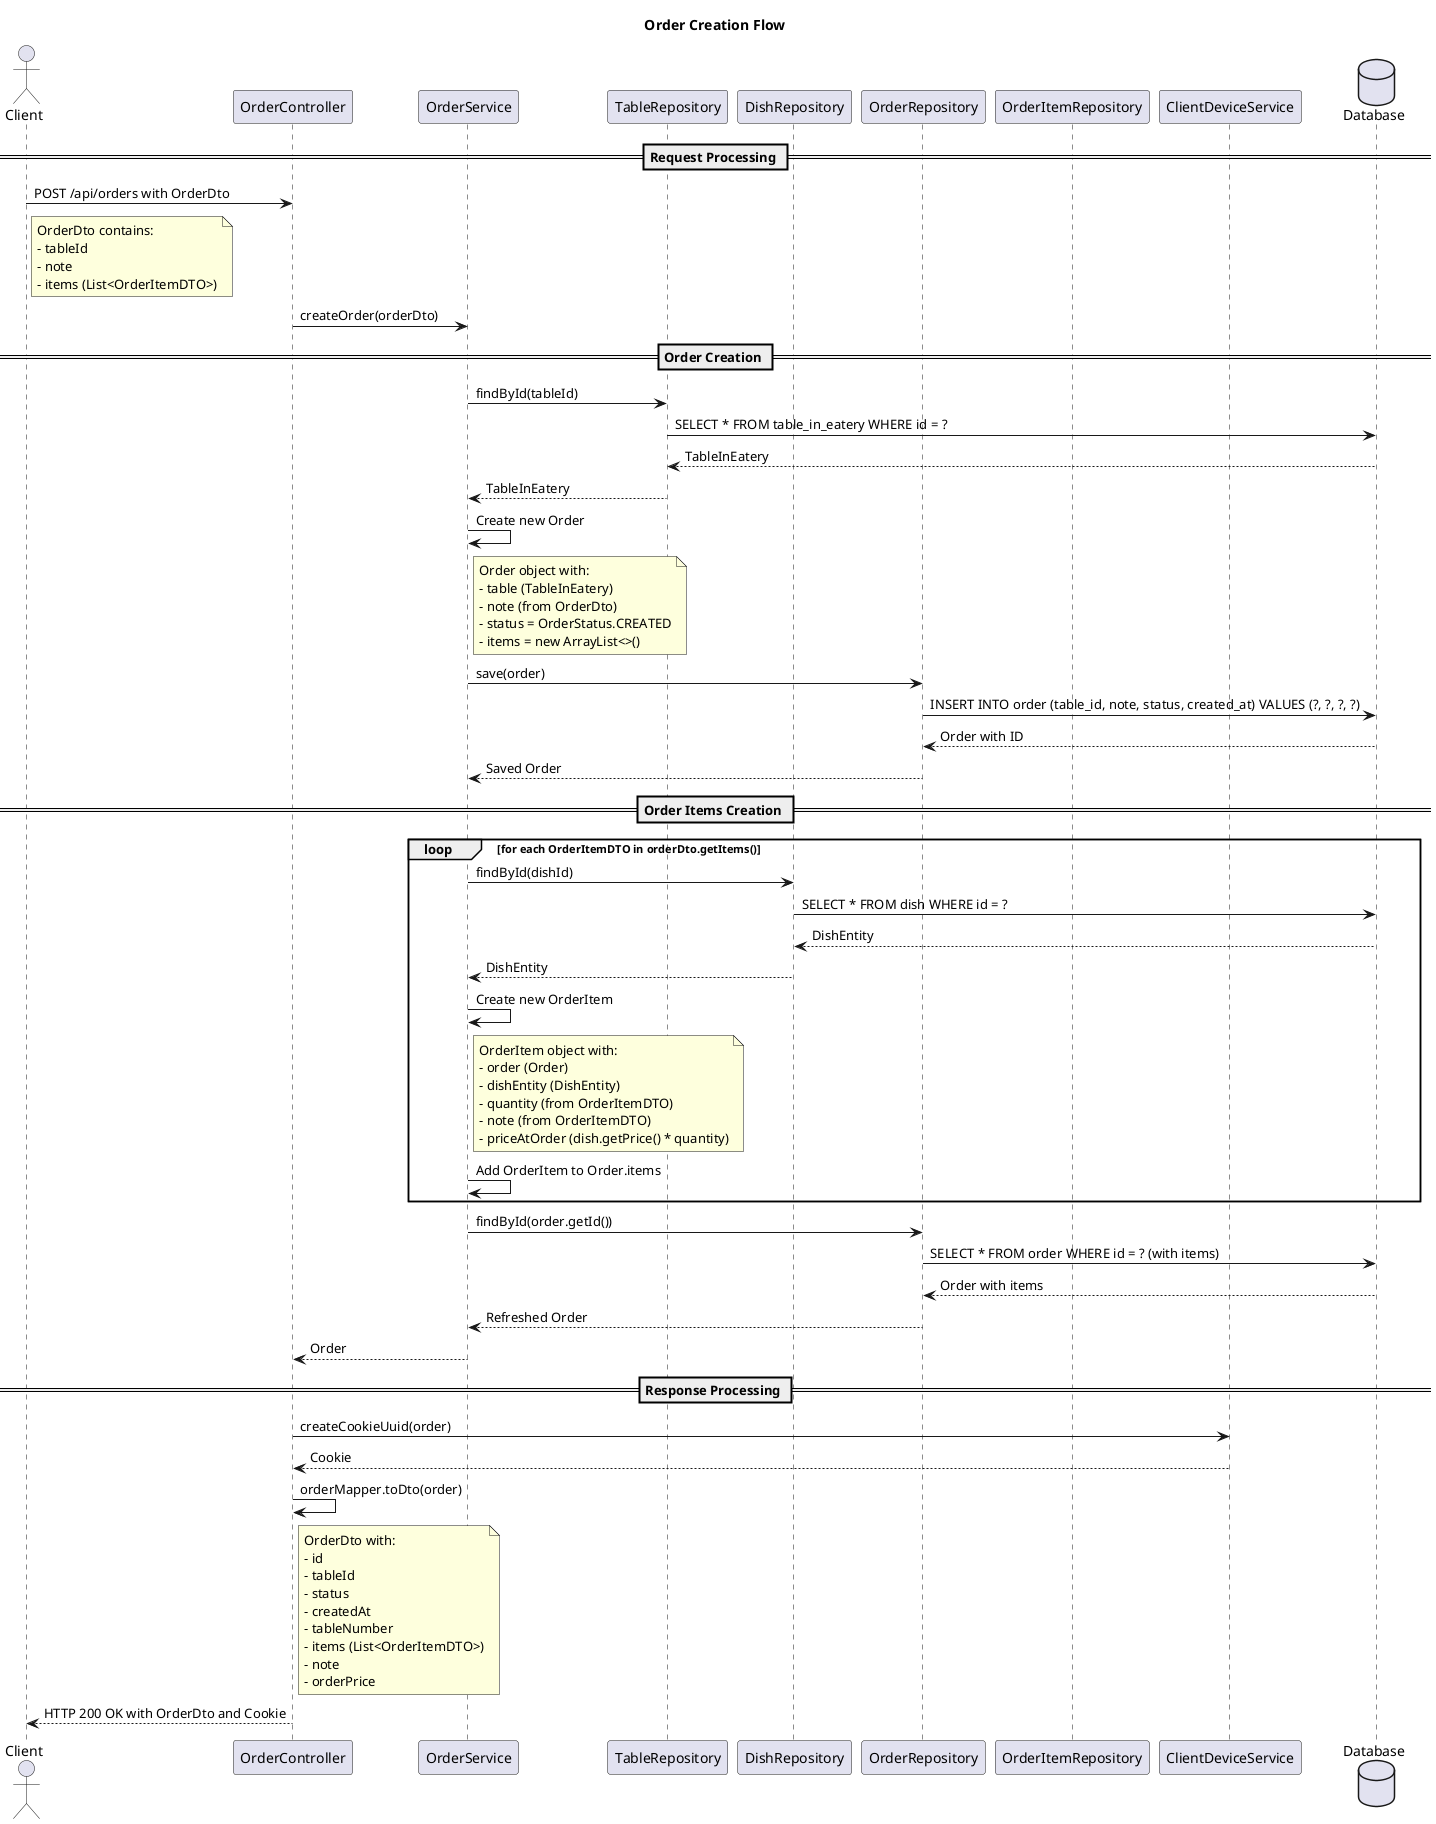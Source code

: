 @startuml
title Order Creation Flow

actor "Client" as client
participant "OrderController" as controller
participant "OrderService" as service
participant "TableRepository" as tableRepo
participant "DishRepository" as dishRepo
participant "OrderRepository" as orderRepo
participant "OrderItemRepository" as orderItemRepo
participant "ClientDeviceService" as clientDeviceService
database "Database" as db

== Request Processing ==
client -> controller: POST /api/orders with OrderDto
note right of client
  OrderDto contains:
  - tableId
  - note
  - items (List<OrderItemDTO>)
end note

controller -> service: createOrder(orderDto)

== Order Creation ==
service -> tableRepo: findById(tableId)
tableRepo -> db: SELECT * FROM table_in_eatery WHERE id = ?
db --> tableRepo: TableInEatery
tableRepo --> service: TableInEatery

service -> service: Create new Order
note right of service
  Order object with:
  - table (TableInEatery)
  - note (from OrderDto)
  - status = OrderStatus.CREATED
  - items = new ArrayList<>()
end note

service -> orderRepo: save(order)
orderRepo -> db: INSERT INTO order (table_id, note, status, created_at) VALUES (?, ?, ?, ?)
db --> orderRepo: Order with ID
orderRepo --> service: Saved Order

== Order Items Creation ==
loop for each OrderItemDTO in orderDto.getItems()
  service -> dishRepo: findById(dishId)
  dishRepo -> db: SELECT * FROM dish WHERE id = ?
  db --> dishRepo: DishEntity
  dishRepo --> service: DishEntity
  
  service -> service: Create new OrderItem
  note right of service
    OrderItem object with:
    - order (Order)
    - dishEntity (DishEntity)
    - quantity (from OrderItemDTO)
    - note (from OrderItemDTO)
    - priceAtOrder (dish.getPrice() * quantity)
  end note
  
  service -> service: Add OrderItem to Order.items
end

service -> orderRepo: findById(order.getId())
orderRepo -> db: SELECT * FROM order WHERE id = ? (with items)
db --> orderRepo: Order with items
orderRepo --> service: Refreshed Order

service --> controller: Order

== Response Processing ==
controller -> clientDeviceService: createCookieUuid(order)
clientDeviceService --> controller: Cookie

controller -> controller: orderMapper.toDto(order)
note right of controller
  OrderDto with:
  - id
  - tableId
  - status
  - createdAt
  - tableNumber
  - items (List<OrderItemDTO>)
  - note
  - orderPrice
end note

controller --> client: HTTP 200 OK with OrderDto and Cookie

@enduml